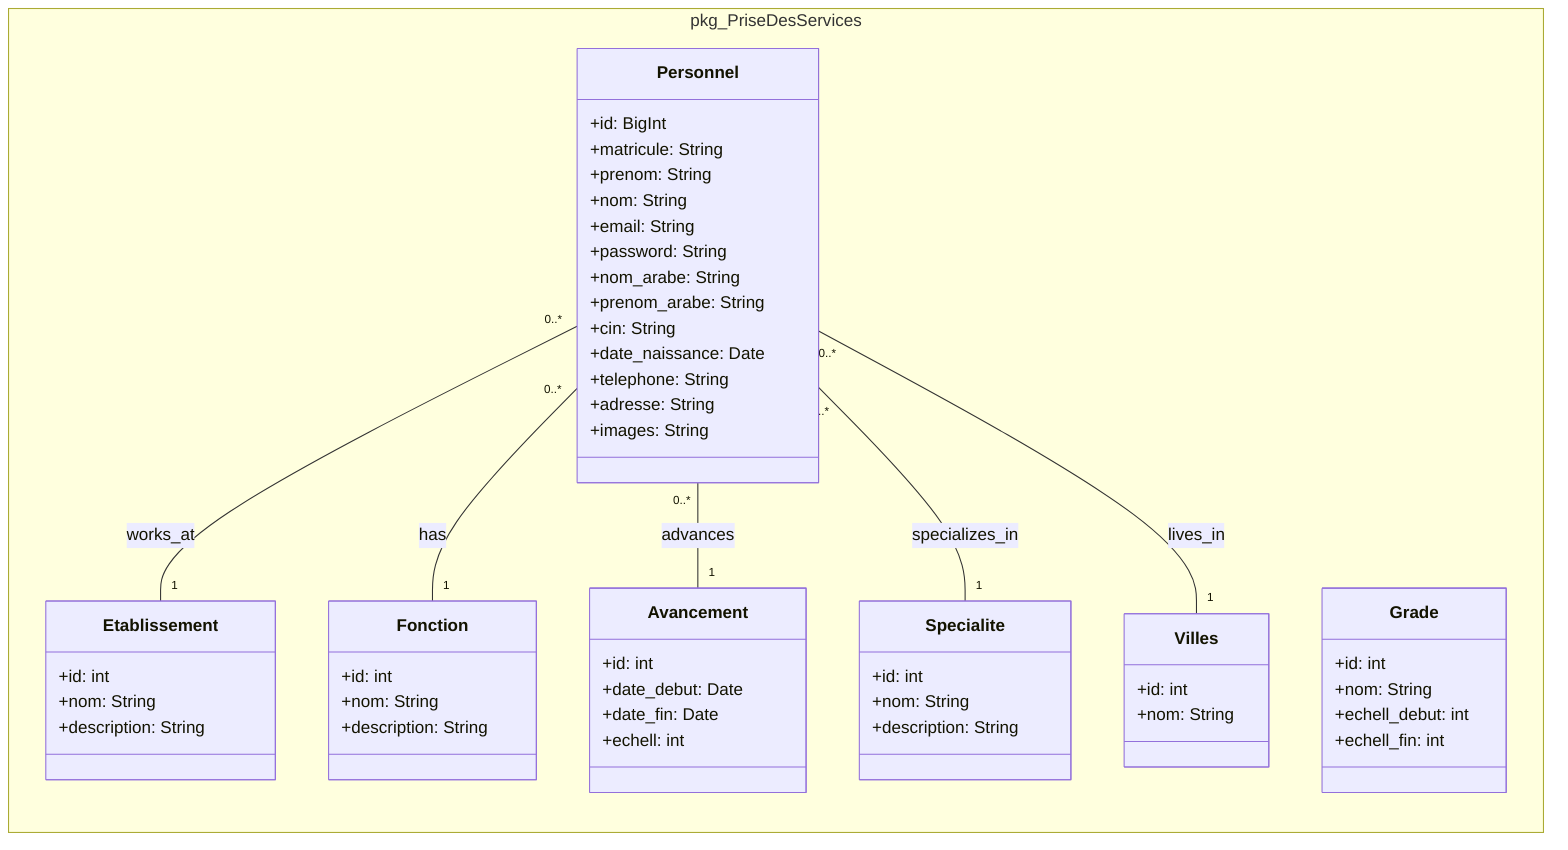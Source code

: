 classDiagram
    direction LR

namespace pkg_PriseDesServices {
    class Personnel {
        +id: BigInt
        +matricule: String
        +prenom: String
        +nom: String
        +email: String
        +password: String
        +nom_arabe: String
        +prenom_arabe: String
        +cin: String
        +date_naissance: Date
        +telephone: String
        +adresse: String
        +images: String
    }

    class Etablissement {
        +id: int
        +nom: String
        +description: String
    }

    class Grade {
        +id: int
        +nom: String
        +echell_debut: int
        +echell_fin: int
    }

    class Fonction {
        +id: int
        +nom: String
        +description: String
    }

    class Avancement {
        +id: int
        +date_debut: Date
        +date_fin: Date
        +echell: int
    }

    class Specialite {
        +id: int
        +nom: String
        +description: String
    }

    class Villes {
        +id: int
        +nom: String
    }
}

Personnel "0..*" -- "1" Etablissement: works_at
Personnel "0..*" -- "1" Fonction: has
Personnel "0..*" -- "1" Avancement: advances
Personnel "0..*" -- "1" Specialite: specializes_in
Personnel "0..*" -- "1" Villes: lives_in